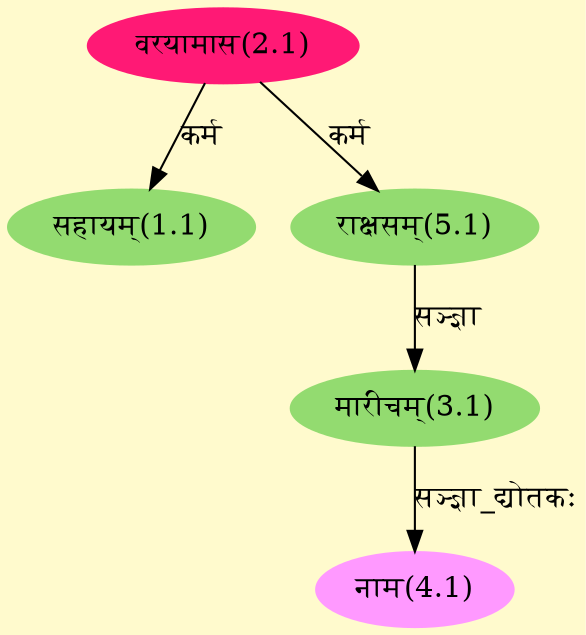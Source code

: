 digraph G{
rankdir=BT;
 compound=true;
 bgcolor="lemonchiffon1";
Node1_1 [style=filled, color="#93DB70" label = "सहायम्(1.1)"]
Node2_1 [style=filled, color="#FF1975" label = "वरयामास(2.1)"]
Node [style=filled, color="" label = "()"]
Node3_1 [style=filled, color="#93DB70" label = "मारीचम्(3.1)"]
Node5_1 [style=filled, color="#93DB70" label = "राक्षसम्(5.1)"]
Node4_1 [style=filled, color="#FF99FF" label = "नाम(4.1)"]
/* Start of Relations section */

Node1_1 -> Node2_1 [  label="कर्म"  dir="back" ]
Node3_1 -> Node5_1 [  label="सञ्ज्ञा"  dir="back" ]
Node4_1 -> Node3_1 [  label="सञ्ज्ञा_द्योतकः"  dir="back" ]
Node5_1 -> Node2_1 [  label="कर्म"  dir="back" ]
}
